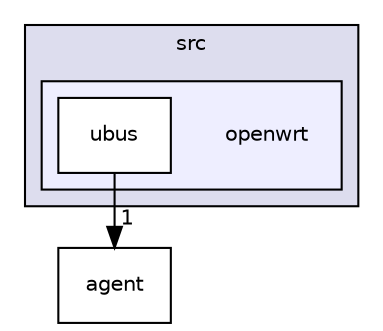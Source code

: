 digraph "src/openwrt" {
  compound=true
  node [ fontsize="10", fontname="Helvetica"];
  edge [ labelfontsize="10", labelfontname="Helvetica"];
  subgraph clusterdir_68267d1309a1af8e8297ef4c3efbcdba {
    graph [ bgcolor="#ddddee", pencolor="black", label="src" fontname="Helvetica", fontsize="10", URL="dir_68267d1309a1af8e8297ef4c3efbcdba.html"]
  subgraph clusterdir_6e5ce34ee694521d888b5c7eb302174e {
    graph [ bgcolor="#eeeeff", pencolor="black", label="" URL="dir_6e5ce34ee694521d888b5c7eb302174e.html"];
    dir_6e5ce34ee694521d888b5c7eb302174e [shape=plaintext label="openwrt"];
    dir_94d185a0150442cb034fbad8c59009ba [shape=box label="ubus" color="black" fillcolor="white" style="filled" URL="dir_94d185a0150442cb034fbad8c59009ba.html"];
  }
  }
  dir_7a595b6a07cd8b16c4e5e314d67cc75b [shape=box label="agent" URL="dir_7a595b6a07cd8b16c4e5e314d67cc75b.html"];
  dir_94d185a0150442cb034fbad8c59009ba->dir_7a595b6a07cd8b16c4e5e314d67cc75b [headlabel="1", labeldistance=1.5 headhref="dir_000014_000003.html"];
}
